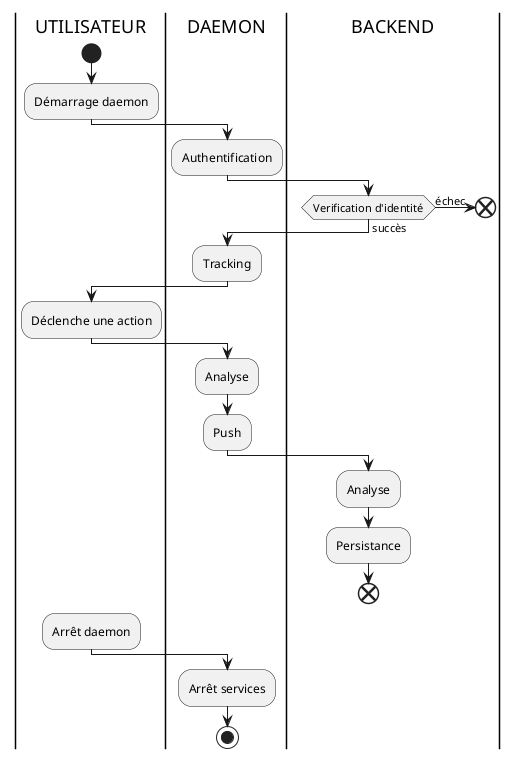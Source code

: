 @startuml
|UTILISATEUR|
start
:Démarrage daemon;
|DAEMON|
:Authentification;
|BACKEND|
if (Verification d'identité) then (succès)
  |DAEMON|
  :Tracking;
  |UTILISATEUR|
  :Déclenche une action;
  |DAEMON|
  :Analyse;
  :Push;
  |BACKEND|
  :Analyse;
  :Persistance;
  end
else (échec)
  |BACKEND|
  end
endif
|UTILISATEUR|
:Arrêt daemon;
|DAEMON|
:Arrêt services;
stop
@enduml
